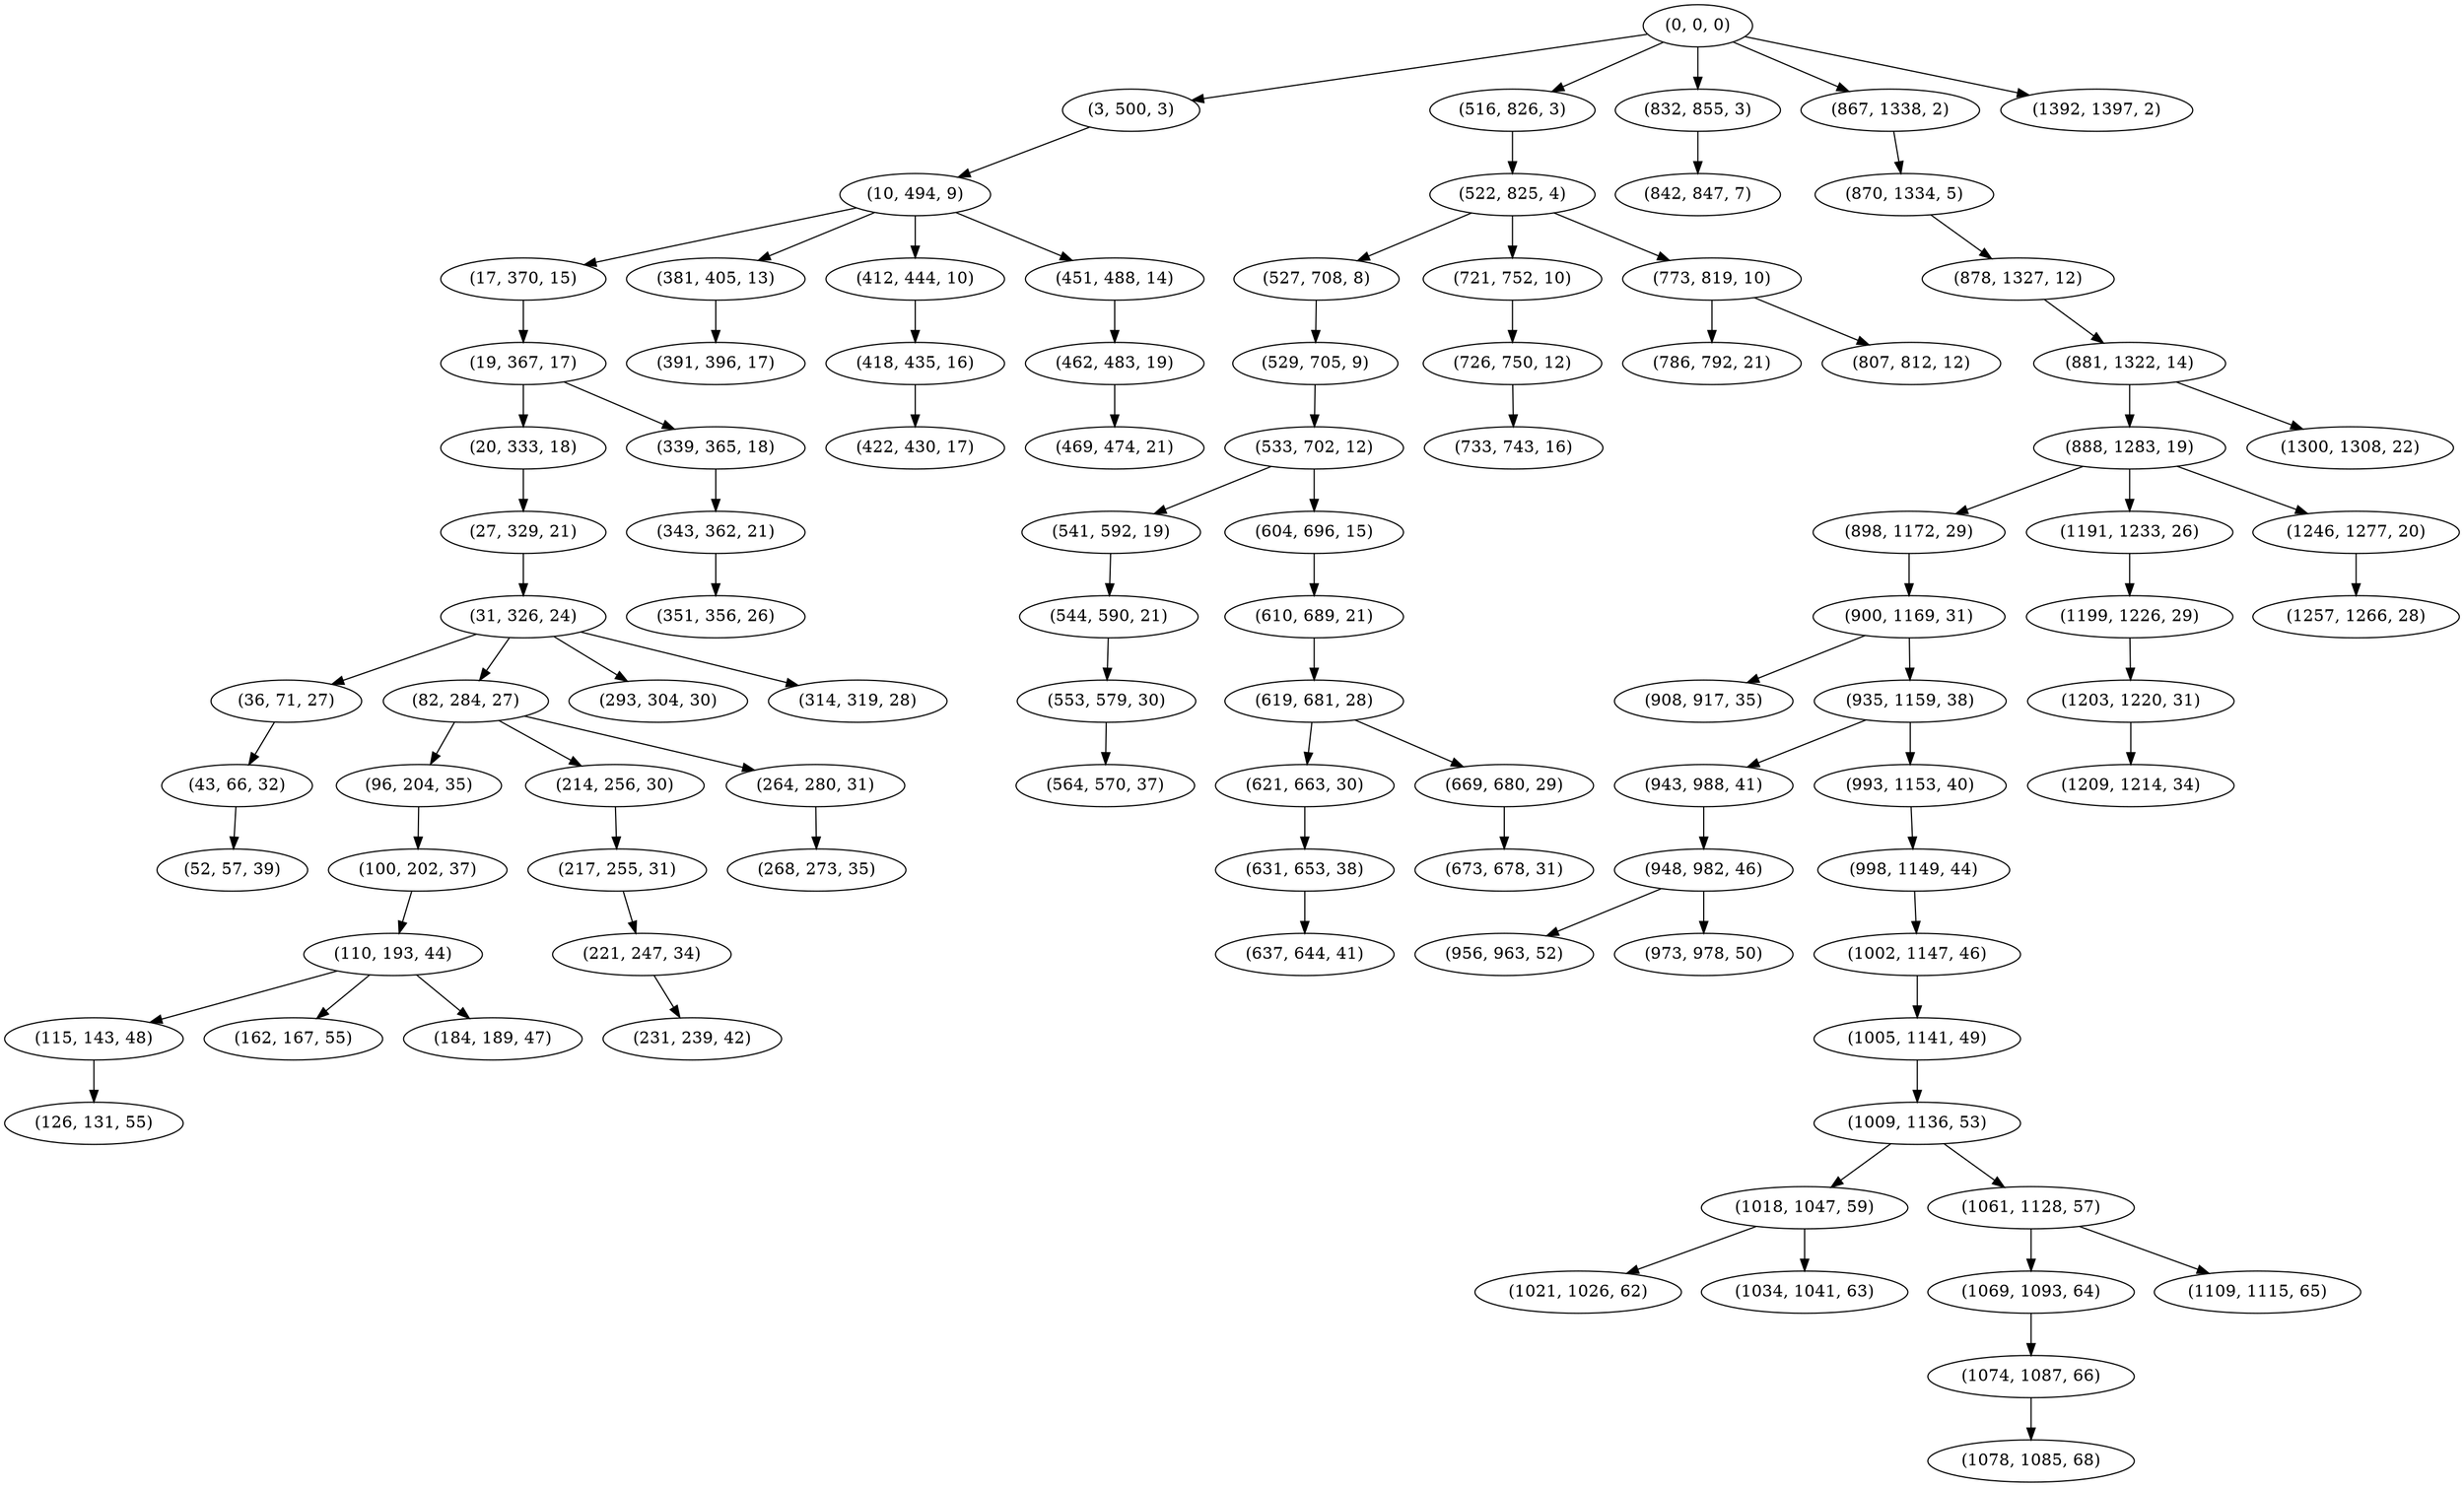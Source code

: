 digraph tree {
    "(0, 0, 0)";
    "(3, 500, 3)";
    "(10, 494, 9)";
    "(17, 370, 15)";
    "(19, 367, 17)";
    "(20, 333, 18)";
    "(27, 329, 21)";
    "(31, 326, 24)";
    "(36, 71, 27)";
    "(43, 66, 32)";
    "(52, 57, 39)";
    "(82, 284, 27)";
    "(96, 204, 35)";
    "(100, 202, 37)";
    "(110, 193, 44)";
    "(115, 143, 48)";
    "(126, 131, 55)";
    "(162, 167, 55)";
    "(184, 189, 47)";
    "(214, 256, 30)";
    "(217, 255, 31)";
    "(221, 247, 34)";
    "(231, 239, 42)";
    "(264, 280, 31)";
    "(268, 273, 35)";
    "(293, 304, 30)";
    "(314, 319, 28)";
    "(339, 365, 18)";
    "(343, 362, 21)";
    "(351, 356, 26)";
    "(381, 405, 13)";
    "(391, 396, 17)";
    "(412, 444, 10)";
    "(418, 435, 16)";
    "(422, 430, 17)";
    "(451, 488, 14)";
    "(462, 483, 19)";
    "(469, 474, 21)";
    "(516, 826, 3)";
    "(522, 825, 4)";
    "(527, 708, 8)";
    "(529, 705, 9)";
    "(533, 702, 12)";
    "(541, 592, 19)";
    "(544, 590, 21)";
    "(553, 579, 30)";
    "(564, 570, 37)";
    "(604, 696, 15)";
    "(610, 689, 21)";
    "(619, 681, 28)";
    "(621, 663, 30)";
    "(631, 653, 38)";
    "(637, 644, 41)";
    "(669, 680, 29)";
    "(673, 678, 31)";
    "(721, 752, 10)";
    "(726, 750, 12)";
    "(733, 743, 16)";
    "(773, 819, 10)";
    "(786, 792, 21)";
    "(807, 812, 12)";
    "(832, 855, 3)";
    "(842, 847, 7)";
    "(867, 1338, 2)";
    "(870, 1334, 5)";
    "(878, 1327, 12)";
    "(881, 1322, 14)";
    "(888, 1283, 19)";
    "(898, 1172, 29)";
    "(900, 1169, 31)";
    "(908, 917, 35)";
    "(935, 1159, 38)";
    "(943, 988, 41)";
    "(948, 982, 46)";
    "(956, 963, 52)";
    "(973, 978, 50)";
    "(993, 1153, 40)";
    "(998, 1149, 44)";
    "(1002, 1147, 46)";
    "(1005, 1141, 49)";
    "(1009, 1136, 53)";
    "(1018, 1047, 59)";
    "(1021, 1026, 62)";
    "(1034, 1041, 63)";
    "(1061, 1128, 57)";
    "(1069, 1093, 64)";
    "(1074, 1087, 66)";
    "(1078, 1085, 68)";
    "(1109, 1115, 65)";
    "(1191, 1233, 26)";
    "(1199, 1226, 29)";
    "(1203, 1220, 31)";
    "(1209, 1214, 34)";
    "(1246, 1277, 20)";
    "(1257, 1266, 28)";
    "(1300, 1308, 22)";
    "(1392, 1397, 2)";
    "(0, 0, 0)" -> "(3, 500, 3)";
    "(0, 0, 0)" -> "(516, 826, 3)";
    "(0, 0, 0)" -> "(832, 855, 3)";
    "(0, 0, 0)" -> "(867, 1338, 2)";
    "(0, 0, 0)" -> "(1392, 1397, 2)";
    "(3, 500, 3)" -> "(10, 494, 9)";
    "(10, 494, 9)" -> "(17, 370, 15)";
    "(10, 494, 9)" -> "(381, 405, 13)";
    "(10, 494, 9)" -> "(412, 444, 10)";
    "(10, 494, 9)" -> "(451, 488, 14)";
    "(17, 370, 15)" -> "(19, 367, 17)";
    "(19, 367, 17)" -> "(20, 333, 18)";
    "(19, 367, 17)" -> "(339, 365, 18)";
    "(20, 333, 18)" -> "(27, 329, 21)";
    "(27, 329, 21)" -> "(31, 326, 24)";
    "(31, 326, 24)" -> "(36, 71, 27)";
    "(31, 326, 24)" -> "(82, 284, 27)";
    "(31, 326, 24)" -> "(293, 304, 30)";
    "(31, 326, 24)" -> "(314, 319, 28)";
    "(36, 71, 27)" -> "(43, 66, 32)";
    "(43, 66, 32)" -> "(52, 57, 39)";
    "(82, 284, 27)" -> "(96, 204, 35)";
    "(82, 284, 27)" -> "(214, 256, 30)";
    "(82, 284, 27)" -> "(264, 280, 31)";
    "(96, 204, 35)" -> "(100, 202, 37)";
    "(100, 202, 37)" -> "(110, 193, 44)";
    "(110, 193, 44)" -> "(115, 143, 48)";
    "(110, 193, 44)" -> "(162, 167, 55)";
    "(110, 193, 44)" -> "(184, 189, 47)";
    "(115, 143, 48)" -> "(126, 131, 55)";
    "(214, 256, 30)" -> "(217, 255, 31)";
    "(217, 255, 31)" -> "(221, 247, 34)";
    "(221, 247, 34)" -> "(231, 239, 42)";
    "(264, 280, 31)" -> "(268, 273, 35)";
    "(339, 365, 18)" -> "(343, 362, 21)";
    "(343, 362, 21)" -> "(351, 356, 26)";
    "(381, 405, 13)" -> "(391, 396, 17)";
    "(412, 444, 10)" -> "(418, 435, 16)";
    "(418, 435, 16)" -> "(422, 430, 17)";
    "(451, 488, 14)" -> "(462, 483, 19)";
    "(462, 483, 19)" -> "(469, 474, 21)";
    "(516, 826, 3)" -> "(522, 825, 4)";
    "(522, 825, 4)" -> "(527, 708, 8)";
    "(522, 825, 4)" -> "(721, 752, 10)";
    "(522, 825, 4)" -> "(773, 819, 10)";
    "(527, 708, 8)" -> "(529, 705, 9)";
    "(529, 705, 9)" -> "(533, 702, 12)";
    "(533, 702, 12)" -> "(541, 592, 19)";
    "(533, 702, 12)" -> "(604, 696, 15)";
    "(541, 592, 19)" -> "(544, 590, 21)";
    "(544, 590, 21)" -> "(553, 579, 30)";
    "(553, 579, 30)" -> "(564, 570, 37)";
    "(604, 696, 15)" -> "(610, 689, 21)";
    "(610, 689, 21)" -> "(619, 681, 28)";
    "(619, 681, 28)" -> "(621, 663, 30)";
    "(619, 681, 28)" -> "(669, 680, 29)";
    "(621, 663, 30)" -> "(631, 653, 38)";
    "(631, 653, 38)" -> "(637, 644, 41)";
    "(669, 680, 29)" -> "(673, 678, 31)";
    "(721, 752, 10)" -> "(726, 750, 12)";
    "(726, 750, 12)" -> "(733, 743, 16)";
    "(773, 819, 10)" -> "(786, 792, 21)";
    "(773, 819, 10)" -> "(807, 812, 12)";
    "(832, 855, 3)" -> "(842, 847, 7)";
    "(867, 1338, 2)" -> "(870, 1334, 5)";
    "(870, 1334, 5)" -> "(878, 1327, 12)";
    "(878, 1327, 12)" -> "(881, 1322, 14)";
    "(881, 1322, 14)" -> "(888, 1283, 19)";
    "(881, 1322, 14)" -> "(1300, 1308, 22)";
    "(888, 1283, 19)" -> "(898, 1172, 29)";
    "(888, 1283, 19)" -> "(1191, 1233, 26)";
    "(888, 1283, 19)" -> "(1246, 1277, 20)";
    "(898, 1172, 29)" -> "(900, 1169, 31)";
    "(900, 1169, 31)" -> "(908, 917, 35)";
    "(900, 1169, 31)" -> "(935, 1159, 38)";
    "(935, 1159, 38)" -> "(943, 988, 41)";
    "(935, 1159, 38)" -> "(993, 1153, 40)";
    "(943, 988, 41)" -> "(948, 982, 46)";
    "(948, 982, 46)" -> "(956, 963, 52)";
    "(948, 982, 46)" -> "(973, 978, 50)";
    "(993, 1153, 40)" -> "(998, 1149, 44)";
    "(998, 1149, 44)" -> "(1002, 1147, 46)";
    "(1002, 1147, 46)" -> "(1005, 1141, 49)";
    "(1005, 1141, 49)" -> "(1009, 1136, 53)";
    "(1009, 1136, 53)" -> "(1018, 1047, 59)";
    "(1009, 1136, 53)" -> "(1061, 1128, 57)";
    "(1018, 1047, 59)" -> "(1021, 1026, 62)";
    "(1018, 1047, 59)" -> "(1034, 1041, 63)";
    "(1061, 1128, 57)" -> "(1069, 1093, 64)";
    "(1061, 1128, 57)" -> "(1109, 1115, 65)";
    "(1069, 1093, 64)" -> "(1074, 1087, 66)";
    "(1074, 1087, 66)" -> "(1078, 1085, 68)";
    "(1191, 1233, 26)" -> "(1199, 1226, 29)";
    "(1199, 1226, 29)" -> "(1203, 1220, 31)";
    "(1203, 1220, 31)" -> "(1209, 1214, 34)";
    "(1246, 1277, 20)" -> "(1257, 1266, 28)";
}
